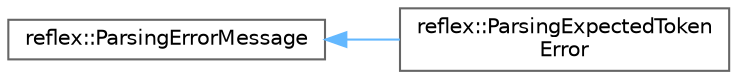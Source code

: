 digraph "Graphical Class Hierarchy"
{
 // LATEX_PDF_SIZE
  bgcolor="transparent";
  edge [fontname=Helvetica,fontsize=10,labelfontname=Helvetica,labelfontsize=10];
  node [fontname=Helvetica,fontsize=10,shape=box,height=0.2,width=0.4];
  rankdir="LR";
  Node0 [id="Node000000",label="reflex::ParsingErrorMessage",height=0.2,width=0.4,color="grey40", fillcolor="white", style="filled",URL="$classreflex_1_1ParsingErrorMessage.html",tooltip=" "];
  Node0 -> Node1 [id="edge77_Node000000_Node000001",dir="back",color="steelblue1",style="solid",tooltip=" "];
  Node1 [id="Node000001",label="reflex::ParsingExpectedToken\lError",height=0.2,width=0.4,color="grey40", fillcolor="white", style="filled",URL="$classreflex_1_1ParsingExpectedTokenError.html",tooltip=" "];
}
